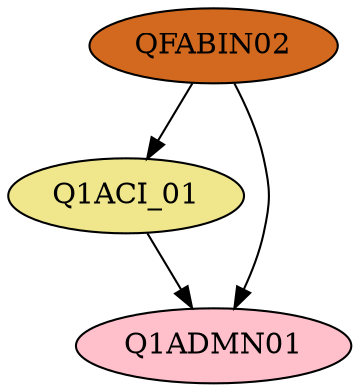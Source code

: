 digraph QMS {
    node [fillcolor="#D2691E", style=filled] "QFABIN02";
    node [fillcolor="#F0E68C", style=filled] "Q1ACI_01";
    node [fillcolor="#FFC0CB", style=filled] "Q1ADMN01";
    "QFABIN02" -> "Q1ACI_01";
    "Q1ACI_01" -> "Q1ADMN01";
    "QFABIN02" -> "Q1ADMN01";
}
